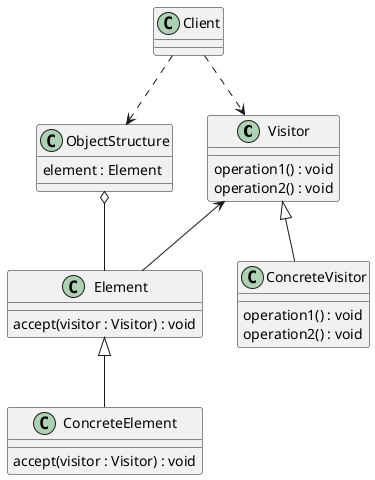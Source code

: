 @startuml
class Visitor{
    operation1() : void
    operation2() : void
}
class ConcreteVisitor{
    operation1() : void
    operation2() : void
}
class Element{
    accept(visitor : Visitor) : void
}
class ConcreteElement{
    accept(visitor : Visitor) : void
}
class ObjectStructure{
    element : Element
}
Visitor <|-- ConcreteVisitor
Visitor <-- Element
Element <|-- ConcreteElement
ObjectStructure o-right- Element
Client ..> Visitor
Client ..> ObjectStructure
@enduml